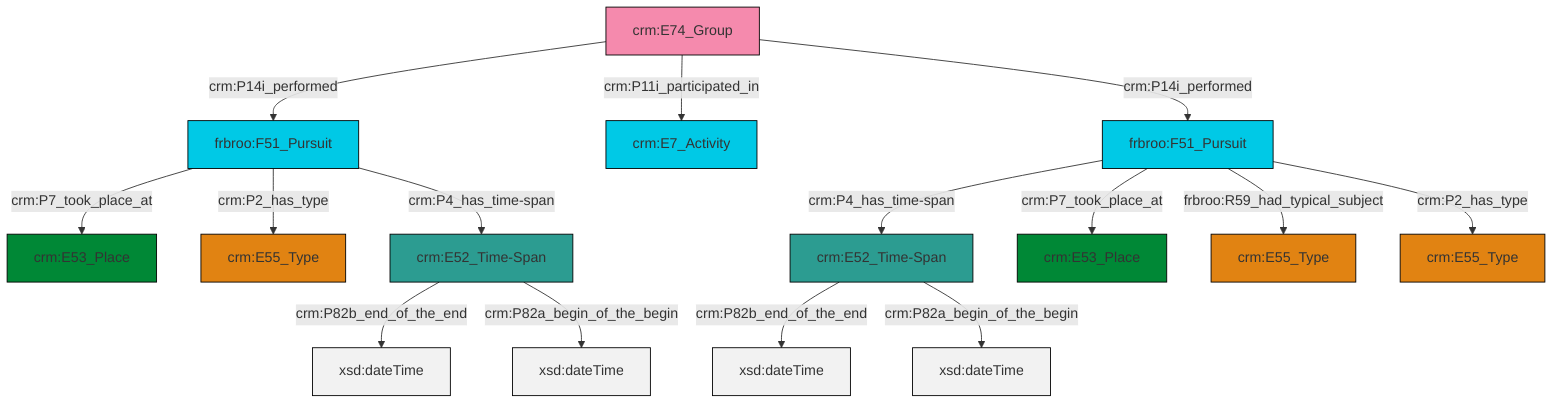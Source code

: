 graph TD
classDef Literal fill:#f2f2f2,stroke:#000000;
classDef CRM_Entity fill:#FFFFFF,stroke:#000000;
classDef Temporal_Entity fill:#00C9E6, stroke:#000000;
classDef Type fill:#E18312, stroke:#000000;
classDef Time-Span fill:#2C9C91, stroke:#000000;
classDef Appellation fill:#FFEB7F, stroke:#000000;
classDef Place fill:#008836, stroke:#000000;
classDef Persistent_Item fill:#B266B2, stroke:#000000;
classDef Conceptual_Object fill:#FFD700, stroke:#000000;
classDef Physical_Thing fill:#D2B48C, stroke:#000000;
classDef Actor fill:#f58aad, stroke:#000000;
classDef PC_Classes fill:#4ce600, stroke:#000000;
classDef Multi fill:#cccccc,stroke:#000000;

0["crm:E52_Time-Span"]:::Time-Span -->|crm:P82b_end_of_the_end| 1[xsd:dateTime]:::Literal
2["crm:E52_Time-Span"]:::Time-Span -->|crm:P82b_end_of_the_end| 3[xsd:dateTime]:::Literal
2["crm:E52_Time-Span"]:::Time-Span -->|crm:P82a_begin_of_the_begin| 4[xsd:dateTime]:::Literal
5["frbroo:F51_Pursuit"]:::Temporal_Entity -->|crm:P7_took_place_at| 6["crm:E53_Place"]:::Place
8["crm:E74_Group"]:::Actor -->|crm:P14i_performed| 5["frbroo:F51_Pursuit"]:::Temporal_Entity
11["frbroo:F51_Pursuit"]:::Temporal_Entity -->|crm:P4_has_time-span| 2["crm:E52_Time-Span"]:::Time-Span
11["frbroo:F51_Pursuit"]:::Temporal_Entity -->|crm:P7_took_place_at| 13["crm:E53_Place"]:::Place
8["crm:E74_Group"]:::Actor -->|crm:P11i_participated_in| 14["crm:E7_Activity"]:::Temporal_Entity
8["crm:E74_Group"]:::Actor -->|crm:P14i_performed| 11["frbroo:F51_Pursuit"]:::Temporal_Entity
11["frbroo:F51_Pursuit"]:::Temporal_Entity -->|frbroo:R59_had_typical_subject| 9["crm:E55_Type"]:::Type
11["frbroo:F51_Pursuit"]:::Temporal_Entity -->|crm:P2_has_type| 18["crm:E55_Type"]:::Type
5["frbroo:F51_Pursuit"]:::Temporal_Entity -->|crm:P2_has_type| 22["crm:E55_Type"]:::Type
5["frbroo:F51_Pursuit"]:::Temporal_Entity -->|crm:P4_has_time-span| 0["crm:E52_Time-Span"]:::Time-Span
0["crm:E52_Time-Span"]:::Time-Span -->|crm:P82a_begin_of_the_begin| 24[xsd:dateTime]:::Literal
